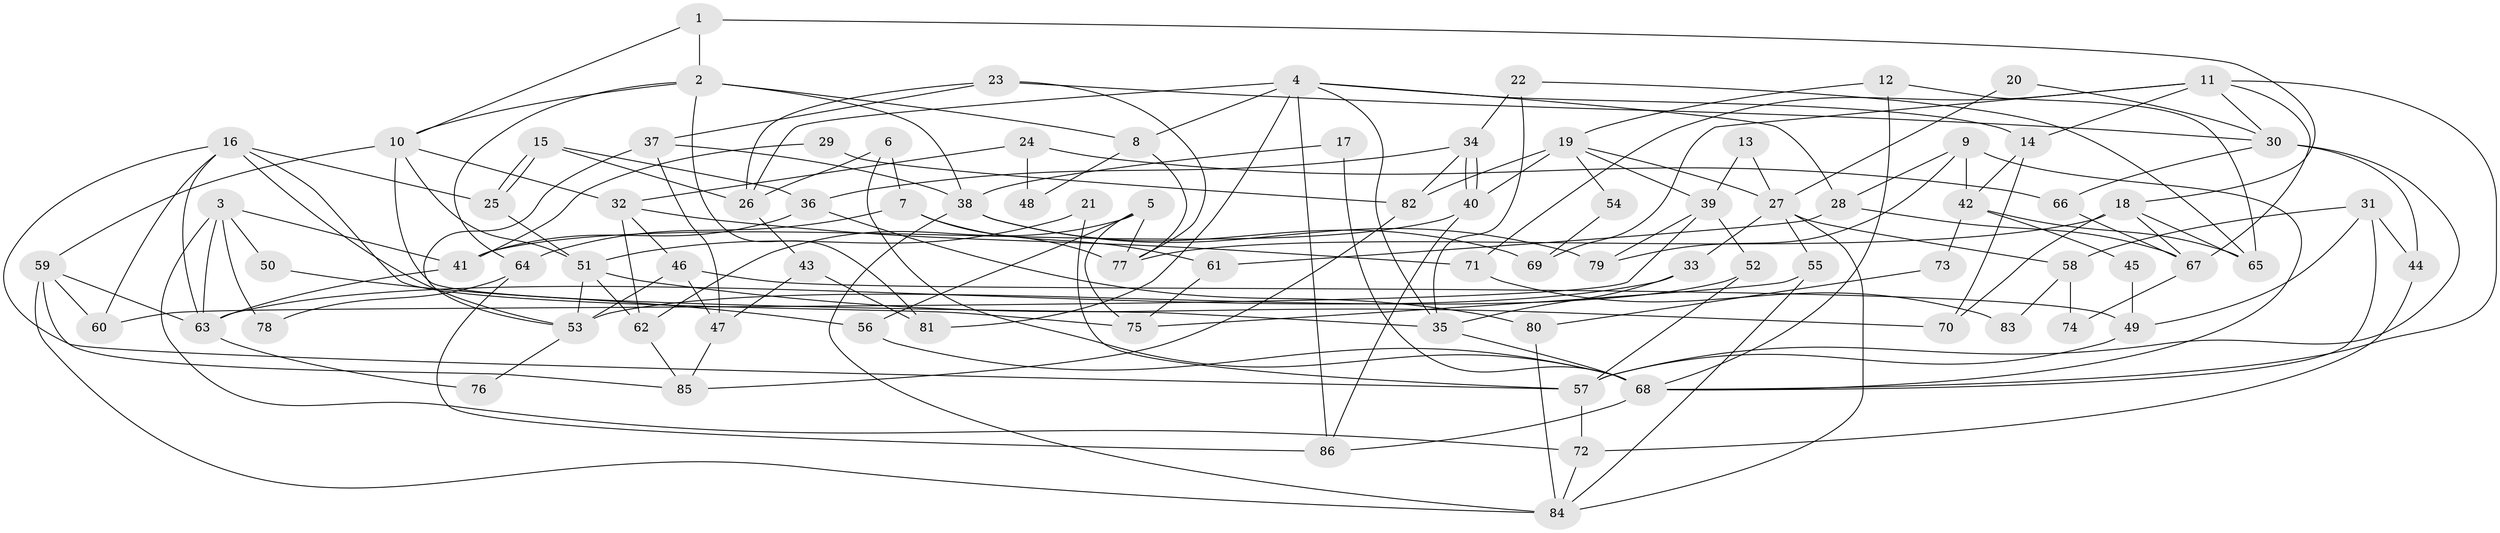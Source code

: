 // coarse degree distribution, {4: 0.11627906976744186, 7: 0.11627906976744186, 6: 0.3023255813953488, 8: 0.06976744186046512, 13: 0.023255813953488372, 5: 0.13953488372093023, 3: 0.16279069767441862, 2: 0.023255813953488372, 9: 0.023255813953488372, 10: 0.023255813953488372}
// Generated by graph-tools (version 1.1) at 2025/37/03/04/25 23:37:03]
// undirected, 86 vertices, 172 edges
graph export_dot {
  node [color=gray90,style=filled];
  1;
  2;
  3;
  4;
  5;
  6;
  7;
  8;
  9;
  10;
  11;
  12;
  13;
  14;
  15;
  16;
  17;
  18;
  19;
  20;
  21;
  22;
  23;
  24;
  25;
  26;
  27;
  28;
  29;
  30;
  31;
  32;
  33;
  34;
  35;
  36;
  37;
  38;
  39;
  40;
  41;
  42;
  43;
  44;
  45;
  46;
  47;
  48;
  49;
  50;
  51;
  52;
  53;
  54;
  55;
  56;
  57;
  58;
  59;
  60;
  61;
  62;
  63;
  64;
  65;
  66;
  67;
  68;
  69;
  70;
  71;
  72;
  73;
  74;
  75;
  76;
  77;
  78;
  79;
  80;
  81;
  82;
  83;
  84;
  85;
  86;
  1 -- 18;
  1 -- 10;
  1 -- 2;
  2 -- 8;
  2 -- 10;
  2 -- 38;
  2 -- 64;
  2 -- 81;
  3 -- 72;
  3 -- 41;
  3 -- 50;
  3 -- 63;
  3 -- 78;
  4 -- 35;
  4 -- 86;
  4 -- 8;
  4 -- 14;
  4 -- 26;
  4 -- 28;
  4 -- 81;
  5 -- 62;
  5 -- 75;
  5 -- 56;
  5 -- 77;
  6 -- 68;
  6 -- 26;
  6 -- 7;
  7 -- 64;
  7 -- 61;
  7 -- 77;
  8 -- 77;
  8 -- 48;
  9 -- 42;
  9 -- 68;
  9 -- 28;
  9 -- 79;
  10 -- 51;
  10 -- 32;
  10 -- 35;
  10 -- 59;
  11 -- 67;
  11 -- 14;
  11 -- 30;
  11 -- 68;
  11 -- 69;
  11 -- 71;
  12 -- 68;
  12 -- 19;
  12 -- 65;
  13 -- 27;
  13 -- 39;
  14 -- 70;
  14 -- 42;
  15 -- 26;
  15 -- 25;
  15 -- 25;
  15 -- 36;
  16 -- 57;
  16 -- 63;
  16 -- 25;
  16 -- 53;
  16 -- 60;
  16 -- 75;
  17 -- 38;
  17 -- 68;
  18 -- 77;
  18 -- 65;
  18 -- 67;
  18 -- 70;
  19 -- 40;
  19 -- 39;
  19 -- 27;
  19 -- 54;
  19 -- 82;
  20 -- 27;
  20 -- 30;
  21 -- 57;
  21 -- 51;
  22 -- 35;
  22 -- 34;
  22 -- 65;
  23 -- 26;
  23 -- 77;
  23 -- 30;
  23 -- 37;
  24 -- 32;
  24 -- 66;
  24 -- 48;
  25 -- 51;
  26 -- 43;
  27 -- 84;
  27 -- 33;
  27 -- 55;
  27 -- 58;
  28 -- 61;
  28 -- 67;
  29 -- 82;
  29 -- 41;
  30 -- 44;
  30 -- 57;
  30 -- 66;
  31 -- 49;
  31 -- 68;
  31 -- 44;
  31 -- 58;
  32 -- 62;
  32 -- 46;
  32 -- 71;
  33 -- 63;
  33 -- 35;
  34 -- 40;
  34 -- 40;
  34 -- 82;
  34 -- 36;
  35 -- 68;
  36 -- 41;
  36 -- 80;
  37 -- 38;
  37 -- 47;
  37 -- 53;
  38 -- 84;
  38 -- 69;
  38 -- 79;
  39 -- 79;
  39 -- 60;
  39 -- 52;
  40 -- 41;
  40 -- 86;
  41 -- 63;
  42 -- 65;
  42 -- 45;
  42 -- 73;
  43 -- 81;
  43 -- 47;
  44 -- 72;
  45 -- 49;
  46 -- 53;
  46 -- 47;
  46 -- 49;
  47 -- 85;
  49 -- 57;
  50 -- 56;
  51 -- 53;
  51 -- 62;
  51 -- 70;
  52 -- 53;
  52 -- 57;
  53 -- 76;
  54 -- 69;
  55 -- 75;
  55 -- 84;
  56 -- 68;
  57 -- 72;
  58 -- 74;
  58 -- 83;
  59 -- 84;
  59 -- 60;
  59 -- 63;
  59 -- 85;
  61 -- 75;
  62 -- 85;
  63 -- 76;
  64 -- 86;
  64 -- 78;
  66 -- 67;
  67 -- 74;
  68 -- 86;
  71 -- 83;
  72 -- 84;
  73 -- 80;
  80 -- 84;
  82 -- 85;
}
